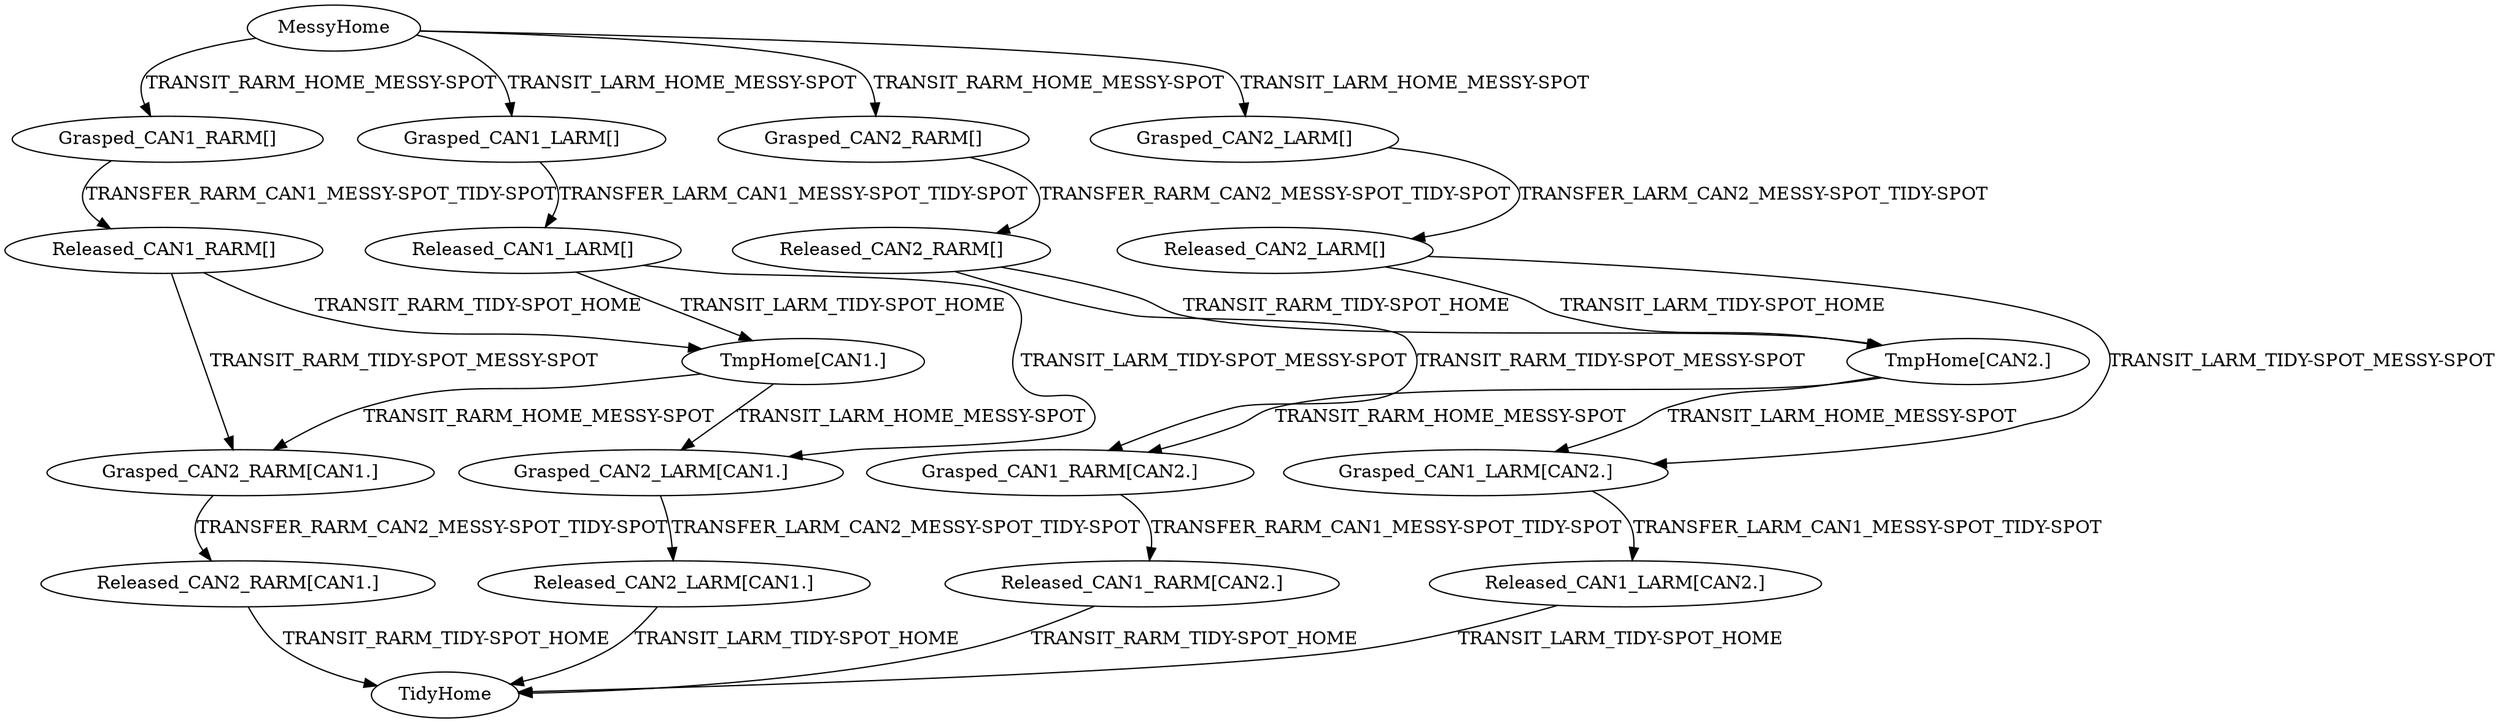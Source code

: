 digraph G {
MessyHome;
"Grasped_CAN1_RARM[]";
"Grasped_CAN1_LARM[]";
"Grasped_CAN2_RARM[]";
"Grasped_CAN2_LARM[]";
"Released_CAN1_RARM[]";
"TmpHome[CAN1.]";
"Grasped_CAN2_RARM[CAN1.]";
"Grasped_CAN2_LARM[CAN1.]";
"Released_CAN2_LARM[CAN1.]";
TidyHome;
"Released_CAN2_RARM[CAN1.]";
"Released_CAN1_LARM[]";
"Released_CAN2_RARM[]";
"TmpHome[CAN2.]";
"Grasped_CAN1_RARM[CAN2.]";
"Grasped_CAN1_LARM[CAN2.]";
"Released_CAN1_LARM[CAN2.]";
"Released_CAN1_RARM[CAN2.]";
"Released_CAN2_LARM[]";
MessyHome->"Grasped_CAN1_RARM[]"  [jspace=rarm_U_chest, label="TRANSIT_RARM_HOME_MESSY-SPOT", weight=0];
MessyHome->"Grasped_CAN1_LARM[]"  [jspace=larm_U_chest, label="TRANSIT_LARM_HOME_MESSY-SPOT", weight=0];
MessyHome->"Grasped_CAN2_RARM[]"  [jspace=rarm_U_chest, label="TRANSIT_RARM_HOME_MESSY-SPOT", weight=0];
MessyHome->"Grasped_CAN2_LARM[]"  [jspace=larm_U_chest, label="TRANSIT_LARM_HOME_MESSY-SPOT", weight=0];
"Grasped_CAN1_RARM[]"->"Released_CAN1_RARM[]"  [jspace=rarm_U_chest, label="TRANSFER_RARM_CAN1_MESSY-SPOT_TIDY-SPOT", weight=0];
"Grasped_CAN1_LARM[]"->"Released_CAN1_LARM[]"  [jspace=larm_U_chest, label="TRANSFER_LARM_CAN1_MESSY-SPOT_TIDY-SPOT", weight=0];
"Grasped_CAN2_RARM[]"->"Released_CAN2_RARM[]"  [jspace=rarm_U_chest, label="TRANSFER_RARM_CAN2_MESSY-SPOT_TIDY-SPOT", weight=0];
"Grasped_CAN2_LARM[]"->"Released_CAN2_LARM[]"  [jspace=larm_U_chest, label="TRANSFER_LARM_CAN2_MESSY-SPOT_TIDY-SPOT", weight=0];
"Released_CAN1_RARM[]"->"TmpHome[CAN1.]"  [jspace=rarm_U_chest, label="TRANSIT_RARM_TIDY-SPOT_HOME", weight=0];
"Released_CAN1_RARM[]"->"Grasped_CAN2_RARM[CAN1.]"  [jspace=rarm_U_chest, label="TRANSIT_RARM_TIDY-SPOT_MESSY-SPOT", weight=0];
"TmpHome[CAN1.]"->"Grasped_CAN2_LARM[CAN1.]"  [jspace=larm_U_chest, label="TRANSIT_LARM_HOME_MESSY-SPOT", weight=0];
"TmpHome[CAN1.]"->"Grasped_CAN2_RARM[CAN1.]"  [jspace=rarm_U_chest, label="TRANSIT_RARM_HOME_MESSY-SPOT", weight=0];
"Grasped_CAN2_RARM[CAN1.]"->"Released_CAN2_RARM[CAN1.]"  [jspace=rarm_U_chest, label="TRANSFER_RARM_CAN2_MESSY-SPOT_TIDY-SPOT", weight=0];
"Grasped_CAN2_LARM[CAN1.]"->"Released_CAN2_LARM[CAN1.]"  [jspace=larm_U_chest, label="TRANSFER_LARM_CAN2_MESSY-SPOT_TIDY-SPOT", weight=0];
"Released_CAN2_LARM[CAN1.]"->TidyHome  [jspace=larm_U_chest, label="TRANSIT_LARM_TIDY-SPOT_HOME", weight=0];
"Released_CAN2_RARM[CAN1.]"->TidyHome  [jspace=rarm_U_chest, label="TRANSIT_RARM_TIDY-SPOT_HOME", weight=0];
"Released_CAN1_LARM[]"->"TmpHome[CAN1.]"  [jspace=larm_U_chest, label="TRANSIT_LARM_TIDY-SPOT_HOME", weight=0];
"Released_CAN1_LARM[]"->"Grasped_CAN2_LARM[CAN1.]"  [jspace=larm_U_chest, label="TRANSIT_LARM_TIDY-SPOT_MESSY-SPOT", weight=0];
"Released_CAN2_RARM[]"->"TmpHome[CAN2.]"  [jspace=rarm_U_chest, label="TRANSIT_RARM_TIDY-SPOT_HOME", weight=0];
"Released_CAN2_RARM[]"->"Grasped_CAN1_RARM[CAN2.]"  [jspace=rarm_U_chest, label="TRANSIT_RARM_TIDY-SPOT_MESSY-SPOT", weight=0];
"TmpHome[CAN2.]"->"Grasped_CAN1_LARM[CAN2.]"  [jspace=larm_U_chest, label="TRANSIT_LARM_HOME_MESSY-SPOT", weight=0];
"TmpHome[CAN2.]"->"Grasped_CAN1_RARM[CAN2.]"  [jspace=rarm_U_chest, label="TRANSIT_RARM_HOME_MESSY-SPOT", weight=0];
"Grasped_CAN1_RARM[CAN2.]"->"Released_CAN1_RARM[CAN2.]"  [jspace=rarm_U_chest, label="TRANSFER_RARM_CAN1_MESSY-SPOT_TIDY-SPOT", weight=0];
"Grasped_CAN1_LARM[CAN2.]"->"Released_CAN1_LARM[CAN2.]"  [jspace=larm_U_chest, label="TRANSFER_LARM_CAN1_MESSY-SPOT_TIDY-SPOT", weight=0];
"Released_CAN1_LARM[CAN2.]"->TidyHome  [jspace=larm_U_chest, label="TRANSIT_LARM_TIDY-SPOT_HOME", weight=0];
"Released_CAN1_RARM[CAN2.]"->TidyHome  [jspace=rarm_U_chest, label="TRANSIT_RARM_TIDY-SPOT_HOME", weight=0];
"Released_CAN2_LARM[]"->"TmpHome[CAN2.]"  [jspace=larm_U_chest, label="TRANSIT_LARM_TIDY-SPOT_HOME", weight=0];
"Released_CAN2_LARM[]"->"Grasped_CAN1_LARM[CAN2.]"  [jspace=larm_U_chest, label="TRANSIT_LARM_TIDY-SPOT_MESSY-SPOT", weight=0];
}
